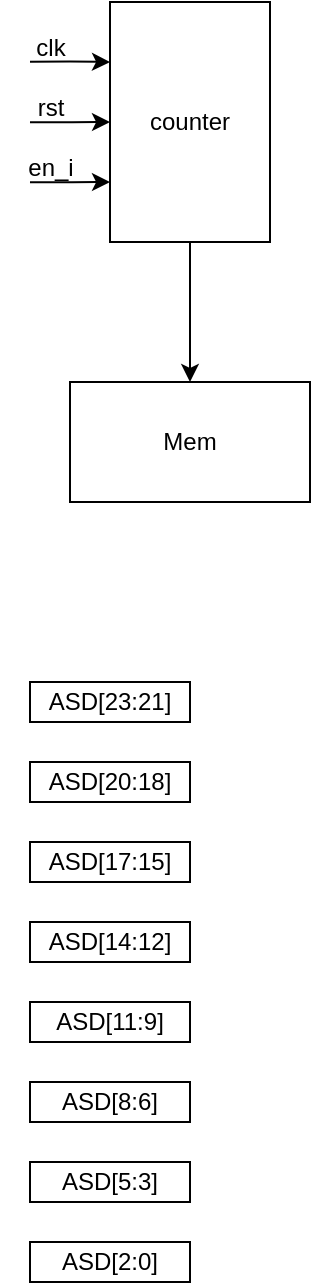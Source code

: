 <mxfile version="26.0.14">
  <diagram name="Page-1" id="e1r_IpqvcFRfxU785L7u">
    <mxGraphModel dx="763" dy="474" grid="1" gridSize="10" guides="1" tooltips="1" connect="1" arrows="1" fold="1" page="1" pageScale="1" pageWidth="850" pageHeight="1100" math="0" shadow="0">
      <root>
        <mxCell id="0" />
        <mxCell id="1" parent="0" />
        <mxCell id="SykUMGjCCT1Y783yiYZb-6" style="edgeStyle=orthogonalEdgeStyle;rounded=0;orthogonalLoop=1;jettySize=auto;html=1;exitX=0.5;exitY=1;exitDx=0;exitDy=0;entryX=0.5;entryY=1;entryDx=0;entryDy=0;" edge="1" parent="1" target="SykUMGjCCT1Y783yiYZb-1">
          <mxGeometry relative="1" as="geometry">
            <mxPoint x="280" y="220.077" as="sourcePoint" />
            <Array as="points">
              <mxPoint x="301" y="220" />
            </Array>
          </mxGeometry>
        </mxCell>
        <mxCell id="SykUMGjCCT1Y783yiYZb-7" style="edgeStyle=orthogonalEdgeStyle;rounded=0;orthogonalLoop=1;jettySize=auto;html=1;exitX=0.25;exitY=1;exitDx=0;exitDy=0;entryX=0.25;entryY=1;entryDx=0;entryDy=0;fontFamily=Helvetica;fontSize=15;fontStyle=0" edge="1" parent="1" target="SykUMGjCCT1Y783yiYZb-1">
          <mxGeometry relative="1" as="geometry">
            <mxPoint x="280.0" y="189.833" as="sourcePoint" />
            <Array as="points">
              <mxPoint x="300" y="190" />
            </Array>
          </mxGeometry>
        </mxCell>
        <mxCell id="SykUMGjCCT1Y783yiYZb-8" style="edgeStyle=orthogonalEdgeStyle;rounded=0;orthogonalLoop=1;jettySize=auto;html=1;exitX=0.75;exitY=1;exitDx=0;exitDy=0;entryX=0.75;entryY=1;entryDx=0;entryDy=0;" edge="1" parent="1" target="SykUMGjCCT1Y783yiYZb-1">
          <mxGeometry relative="1" as="geometry">
            <mxPoint x="280" y="250.095" as="sourcePoint" />
            <Array as="points">
              <mxPoint x="301" y="250" />
            </Array>
          </mxGeometry>
        </mxCell>
        <mxCell id="SykUMGjCCT1Y783yiYZb-18" style="edgeStyle=orthogonalEdgeStyle;rounded=0;orthogonalLoop=1;jettySize=auto;html=1;exitX=1;exitY=0.5;exitDx=0;exitDy=0;entryX=0.5;entryY=0;entryDx=0;entryDy=0;" edge="1" parent="1" source="SykUMGjCCT1Y783yiYZb-1" target="SykUMGjCCT1Y783yiYZb-17">
          <mxGeometry relative="1" as="geometry" />
        </mxCell>
        <mxCell id="SykUMGjCCT1Y783yiYZb-1" value="counter" style="rounded=0;whiteSpace=wrap;html=1;direction=south;" vertex="1" parent="1">
          <mxGeometry x="320" y="160" width="80" height="120" as="geometry" />
        </mxCell>
        <mxCell id="SykUMGjCCT1Y783yiYZb-14" value="clk" style="text;html=1;align=center;verticalAlign=middle;resizable=0;points=[];autosize=1;strokeColor=none;fillColor=none;" vertex="1" parent="1">
          <mxGeometry x="270" y="168" width="40" height="30" as="geometry" />
        </mxCell>
        <mxCell id="SykUMGjCCT1Y783yiYZb-15" value="rst" style="text;html=1;align=center;verticalAlign=middle;resizable=0;points=[];autosize=1;strokeColor=none;fillColor=none;" vertex="1" parent="1">
          <mxGeometry x="270" y="198" width="40" height="30" as="geometry" />
        </mxCell>
        <mxCell id="SykUMGjCCT1Y783yiYZb-16" value="en_i" style="text;html=1;align=center;verticalAlign=middle;resizable=0;points=[];autosize=1;strokeColor=none;fillColor=none;" vertex="1" parent="1">
          <mxGeometry x="265" y="228" width="50" height="30" as="geometry" />
        </mxCell>
        <mxCell id="SykUMGjCCT1Y783yiYZb-17" value="Mem" style="rounded=0;whiteSpace=wrap;html=1;" vertex="1" parent="1">
          <mxGeometry x="300" y="350" width="120" height="60" as="geometry" />
        </mxCell>
        <mxCell id="SykUMGjCCT1Y783yiYZb-19" value="ASD[23:21]" style="rounded=0;whiteSpace=wrap;html=1;" vertex="1" parent="1">
          <mxGeometry x="280" y="500" width="80" height="20" as="geometry" />
        </mxCell>
        <mxCell id="SykUMGjCCT1Y783yiYZb-21" value="ASD[20:18]" style="rounded=0;whiteSpace=wrap;html=1;" vertex="1" parent="1">
          <mxGeometry x="280" y="540" width="80" height="20" as="geometry" />
        </mxCell>
        <mxCell id="SykUMGjCCT1Y783yiYZb-23" value="ASD[17:15]" style="rounded=0;whiteSpace=wrap;html=1;" vertex="1" parent="1">
          <mxGeometry x="280" y="580" width="80" height="20" as="geometry" />
        </mxCell>
        <mxCell id="SykUMGjCCT1Y783yiYZb-24" value="ASD[14:12]" style="rounded=0;whiteSpace=wrap;html=1;" vertex="1" parent="1">
          <mxGeometry x="280" y="620" width="80" height="20" as="geometry" />
        </mxCell>
        <mxCell id="SykUMGjCCT1Y783yiYZb-30" value="ASD[11:9]" style="rounded=0;whiteSpace=wrap;html=1;" vertex="1" parent="1">
          <mxGeometry x="280" y="660" width="80" height="20" as="geometry" />
        </mxCell>
        <mxCell id="SykUMGjCCT1Y783yiYZb-31" value="ASD[8:6]" style="rounded=0;whiteSpace=wrap;html=1;" vertex="1" parent="1">
          <mxGeometry x="280" y="700" width="80" height="20" as="geometry" />
        </mxCell>
        <mxCell id="SykUMGjCCT1Y783yiYZb-32" value="ASD[5:3]" style="rounded=0;whiteSpace=wrap;html=1;" vertex="1" parent="1">
          <mxGeometry x="280" y="740" width="80" height="20" as="geometry" />
        </mxCell>
        <mxCell id="SykUMGjCCT1Y783yiYZb-33" value="ASD[2:0]" style="rounded=0;whiteSpace=wrap;html=1;" vertex="1" parent="1">
          <mxGeometry x="280" y="780" width="80" height="20" as="geometry" />
        </mxCell>
      </root>
    </mxGraphModel>
  </diagram>
</mxfile>
